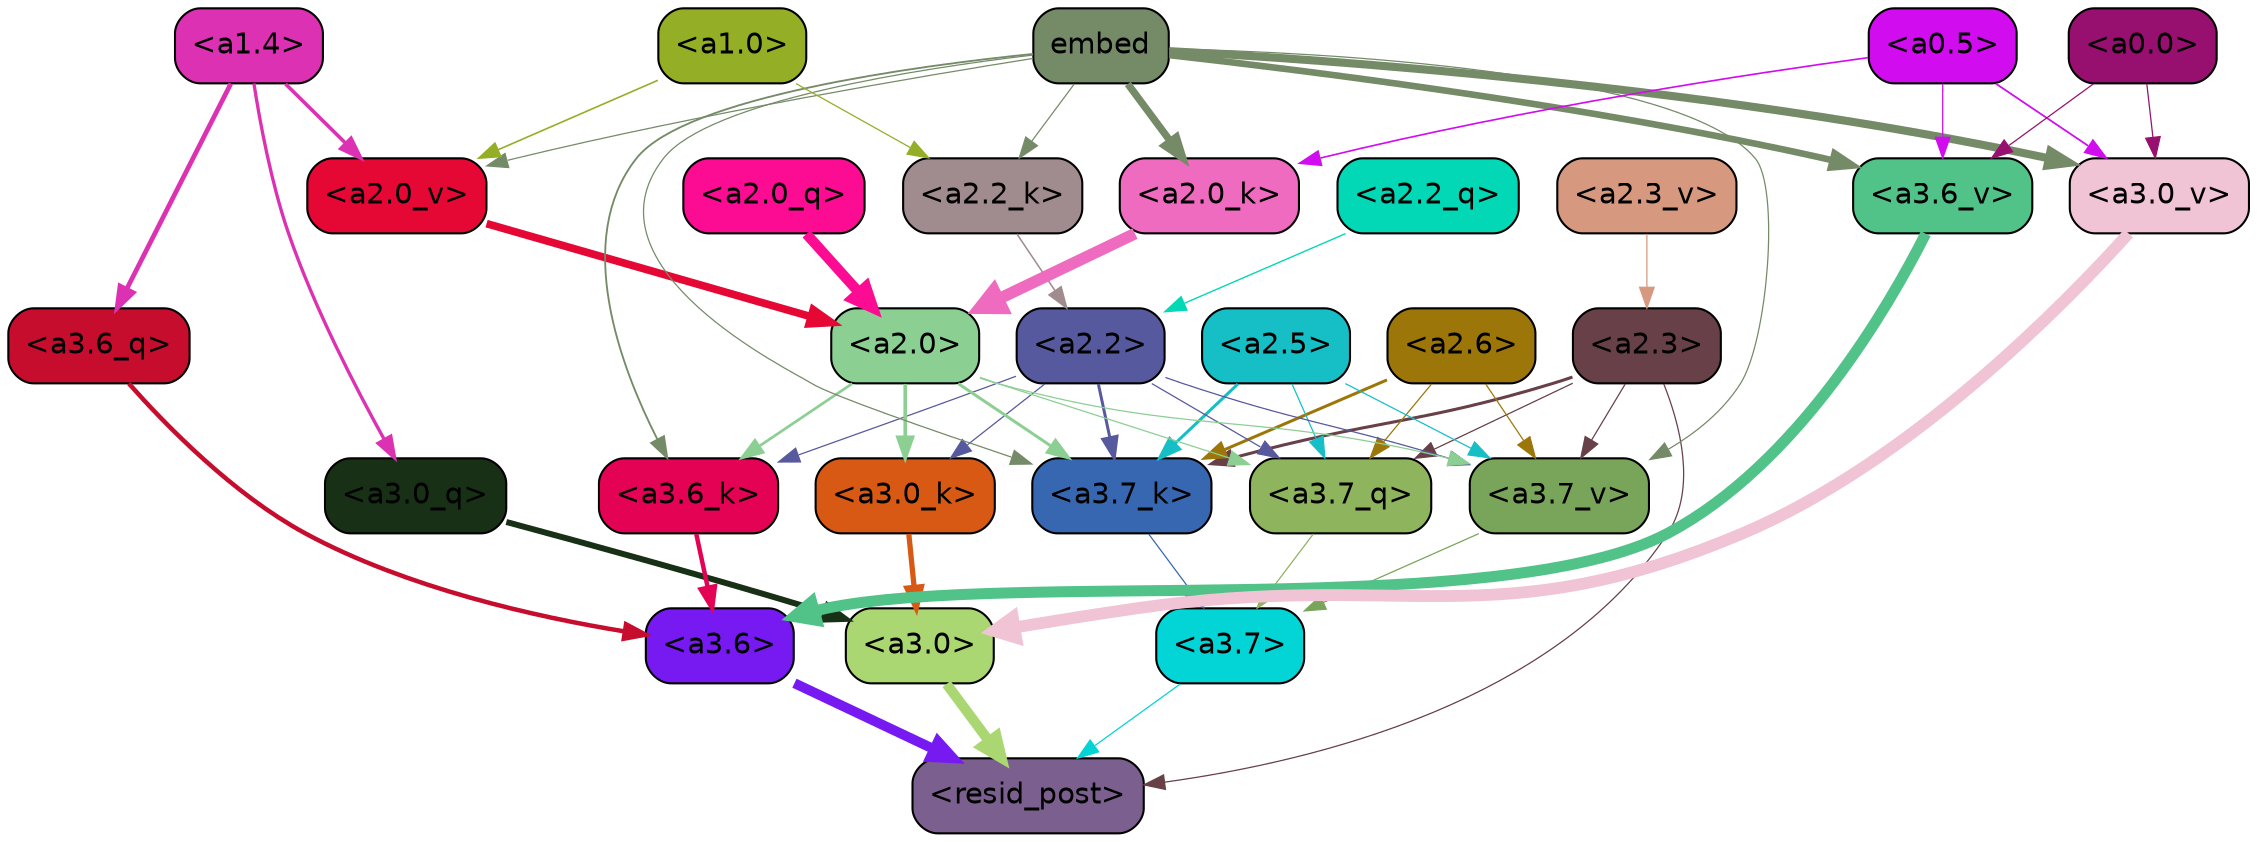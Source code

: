 strict digraph "" {
	graph [bgcolor=transparent,
		layout=dot,
		overlap=false,
		splines=true
	];
	"<a3.7>"	[color=black,
		fillcolor="#03d4d6",
		fontname=Helvetica,
		shape=box,
		style="filled, rounded"];
	"<resid_post>"	[color=black,
		fillcolor="#7b608f",
		fontname=Helvetica,
		shape=box,
		style="filled, rounded"];
	"<a3.7>" -> "<resid_post>"	[color="#03d4d6",
		penwidth=0.6];
	"<a3.6>"	[color=black,
		fillcolor="#771af2",
		fontname=Helvetica,
		shape=box,
		style="filled, rounded"];
	"<a3.6>" -> "<resid_post>"	[color="#771af2",
		penwidth=4.746312499046326];
	"<a3.0>"	[color=black,
		fillcolor="#aad772",
		fontname=Helvetica,
		shape=box,
		style="filled, rounded"];
	"<a3.0>" -> "<resid_post>"	[color="#aad772",
		penwidth=4.896343111991882];
	"<a2.3>"	[color=black,
		fillcolor="#674048",
		fontname=Helvetica,
		shape=box,
		style="filled, rounded"];
	"<a2.3>" -> "<resid_post>"	[color="#674048",
		penwidth=0.6];
	"<a3.7_q>"	[color=black,
		fillcolor="#8eb45e",
		fontname=Helvetica,
		shape=box,
		style="filled, rounded"];
	"<a2.3>" -> "<a3.7_q>"	[color="#674048",
		penwidth=0.6];
	"<a3.7_k>"	[color=black,
		fillcolor="#3867b2",
		fontname=Helvetica,
		shape=box,
		style="filled, rounded"];
	"<a2.3>" -> "<a3.7_k>"	[color="#674048",
		penwidth=1.467104621231556];
	"<a3.7_v>"	[color=black,
		fillcolor="#79a55a",
		fontname=Helvetica,
		shape=box,
		style="filled, rounded"];
	"<a2.3>" -> "<a3.7_v>"	[color="#674048",
		penwidth=0.6];
	"<a3.7_q>" -> "<a3.7>"	[color="#8eb45e",
		penwidth=0.6];
	"<a3.6_q>"	[color=black,
		fillcolor="#c60d2e",
		fontname=Helvetica,
		shape=box,
		style="filled, rounded"];
	"<a3.6_q>" -> "<a3.6>"	[color="#c60d2e",
		penwidth=2.160832464694977];
	"<a3.0_q>"	[color=black,
		fillcolor="#183016",
		fontname=Helvetica,
		shape=box,
		style="filled, rounded"];
	"<a3.0_q>" -> "<a3.0>"	[color="#183016",
		penwidth=2.870753765106201];
	"<a3.7_k>" -> "<a3.7>"	[color="#3867b2",
		penwidth=0.6];
	"<a3.6_k>"	[color=black,
		fillcolor="#e40254",
		fontname=Helvetica,
		shape=box,
		style="filled, rounded"];
	"<a3.6_k>" -> "<a3.6>"	[color="#e40254",
		penwidth=2.13908451795578];
	"<a3.0_k>"	[color=black,
		fillcolor="#d75914",
		fontname=Helvetica,
		shape=box,
		style="filled, rounded"];
	"<a3.0_k>" -> "<a3.0>"	[color="#d75914",
		penwidth=2.520303964614868];
	"<a3.7_v>" -> "<a3.7>"	[color="#79a55a",
		penwidth=0.6];
	"<a3.6_v>"	[color=black,
		fillcolor="#52c388",
		fontname=Helvetica,
		shape=box,
		style="filled, rounded"];
	"<a3.6_v>" -> "<a3.6>"	[color="#52c388",
		penwidth=5.297133803367615];
	"<a3.0_v>"	[color=black,
		fillcolor="#f0c4d5",
		fontname=Helvetica,
		shape=box,
		style="filled, rounded"];
	"<a3.0_v>" -> "<a3.0>"	[color="#f0c4d5",
		penwidth=5.680712580680847];
	"<a2.6>"	[color=black,
		fillcolor="#9d760a",
		fontname=Helvetica,
		shape=box,
		style="filled, rounded"];
	"<a2.6>" -> "<a3.7_q>"	[color="#9d760a",
		penwidth=0.6];
	"<a2.6>" -> "<a3.7_k>"	[color="#9d760a",
		penwidth=1.4453159049153328];
	"<a2.6>" -> "<a3.7_v>"	[color="#9d760a",
		penwidth=0.6];
	"<a2.5>"	[color=black,
		fillcolor="#16bfc5",
		fontname=Helvetica,
		shape=box,
		style="filled, rounded"];
	"<a2.5>" -> "<a3.7_q>"	[color="#16bfc5",
		penwidth=0.6];
	"<a2.5>" -> "<a3.7_k>"	[color="#16bfc5",
		penwidth=1.4526091292500496];
	"<a2.5>" -> "<a3.7_v>"	[color="#16bfc5",
		penwidth=0.6];
	"<a2.2>"	[color=black,
		fillcolor="#57599e",
		fontname=Helvetica,
		shape=box,
		style="filled, rounded"];
	"<a2.2>" -> "<a3.7_q>"	[color="#57599e",
		penwidth=0.6];
	"<a2.2>" -> "<a3.7_k>"	[color="#57599e",
		penwidth=1.4310357049107552];
	"<a2.2>" -> "<a3.6_k>"	[color="#57599e",
		penwidth=0.6];
	"<a2.2>" -> "<a3.0_k>"	[color="#57599e",
		penwidth=0.6];
	"<a2.2>" -> "<a3.7_v>"	[color="#57599e",
		penwidth=0.6];
	"<a2.0>"	[color=black,
		fillcolor="#8ccf93",
		fontname=Helvetica,
		shape=box,
		style="filled, rounded"];
	"<a2.0>" -> "<a3.7_q>"	[color="#8ccf93",
		penwidth=0.6];
	"<a2.0>" -> "<a3.7_k>"	[color="#8ccf93",
		penwidth=1.4314699843525887];
	"<a2.0>" -> "<a3.6_k>"	[color="#8ccf93",
		penwidth=1.2950235605239868];
	"<a2.0>" -> "<a3.0_k>"	[color="#8ccf93",
		penwidth=1.712992787361145];
	"<a2.0>" -> "<a3.7_v>"	[color="#8ccf93",
		penwidth=0.6];
	"<a1.4>"	[color=black,
		fillcolor="#dc31b2",
		fontname=Helvetica,
		shape=box,
		style="filled, rounded"];
	"<a1.4>" -> "<a3.6_q>"	[color="#dc31b2",
		penwidth=2.2719132900238037];
	"<a1.4>" -> "<a3.0_q>"	[color="#dc31b2",
		penwidth=1.5932877659797668];
	"<a2.0_v>"	[color=black,
		fillcolor="#e50834",
		fontname=Helvetica,
		shape=box,
		style="filled, rounded"];
	"<a1.4>" -> "<a2.0_v>"	[color="#dc31b2",
		penwidth=1.7291951477527618];
	embed	[color=black,
		fillcolor="#758b68",
		fontname=Helvetica,
		shape=box,
		style="filled, rounded"];
	embed -> "<a3.7_k>"	[color="#758b68",
		penwidth=0.6];
	embed -> "<a3.6_k>"	[color="#758b68",
		penwidth=0.891706109046936];
	embed -> "<a3.7_v>"	[color="#758b68",
		penwidth=0.6];
	embed -> "<a3.6_v>"	[color="#758b68",
		penwidth=3.1766927242279053];
	embed -> "<a3.0_v>"	[color="#758b68",
		penwidth=3.9005755856633186];
	"<a2.2_k>"	[color=black,
		fillcolor="#a08b8e",
		fontname=Helvetica,
		shape=box,
		style="filled, rounded"];
	embed -> "<a2.2_k>"	[color="#758b68",
		penwidth=0.6];
	"<a2.0_k>"	[color=black,
		fillcolor="#ef6bbf",
		fontname=Helvetica,
		shape=box,
		style="filled, rounded"];
	embed -> "<a2.0_k>"	[color="#758b68",
		penwidth=3.5067105293273926];
	embed -> "<a2.0_v>"	[color="#758b68",
		penwidth=0.6];
	"<a0.5>"	[color=black,
		fillcolor="#d10cee",
		fontname=Helvetica,
		shape=box,
		style="filled, rounded"];
	"<a0.5>" -> "<a3.6_v>"	[color="#d10cee",
		penwidth=0.6];
	"<a0.5>" -> "<a3.0_v>"	[color="#d10cee",
		penwidth=0.8493617177009583];
	"<a0.5>" -> "<a2.0_k>"	[color="#d10cee",
		penwidth=0.7897228002548218];
	"<a0.0>"	[color=black,
		fillcolor="#971070",
		fontname=Helvetica,
		shape=box,
		style="filled, rounded"];
	"<a0.0>" -> "<a3.6_v>"	[color="#971070",
		penwidth=0.6];
	"<a0.0>" -> "<a3.0_v>"	[color="#971070",
		penwidth=0.6];
	"<a2.2_q>"	[color=black,
		fillcolor="#03d8b6",
		fontname=Helvetica,
		shape=box,
		style="filled, rounded"];
	"<a2.2_q>" -> "<a2.2>"	[color="#03d8b6",
		penwidth=0.6677633281797171];
	"<a2.0_q>"	[color=black,
		fillcolor="#fb0c93",
		fontname=Helvetica,
		shape=box,
		style="filled, rounded"];
	"<a2.0_q>" -> "<a2.0>"	[color="#fb0c93",
		penwidth=4.966194009408355];
	"<a2.2_k>" -> "<a2.2>"	[color="#a08b8e",
		penwidth=0.7399393804371357];
	"<a2.0_k>" -> "<a2.0>"	[color="#ef6bbf",
		penwidth=5.5817058570683];
	"<a2.3_v>"	[color=black,
		fillcolor="#d69980",
		fontname=Helvetica,
		shape=box,
		style="filled, rounded"];
	"<a2.3_v>" -> "<a2.3>"	[color="#d69980",
		penwidth=0.6];
	"<a2.0_v>" -> "<a2.0>"	[color="#e50834",
		penwidth=3.7102378383278847];
	"<a1.0>"	[color=black,
		fillcolor="#94ae26",
		fontname=Helvetica,
		shape=box,
		style="filled, rounded"];
	"<a1.0>" -> "<a2.2_k>"	[color="#94ae26",
		penwidth=0.6];
	"<a1.0>" -> "<a2.0_v>"	[color="#94ae26",
		penwidth=0.7823128998279572];
}
